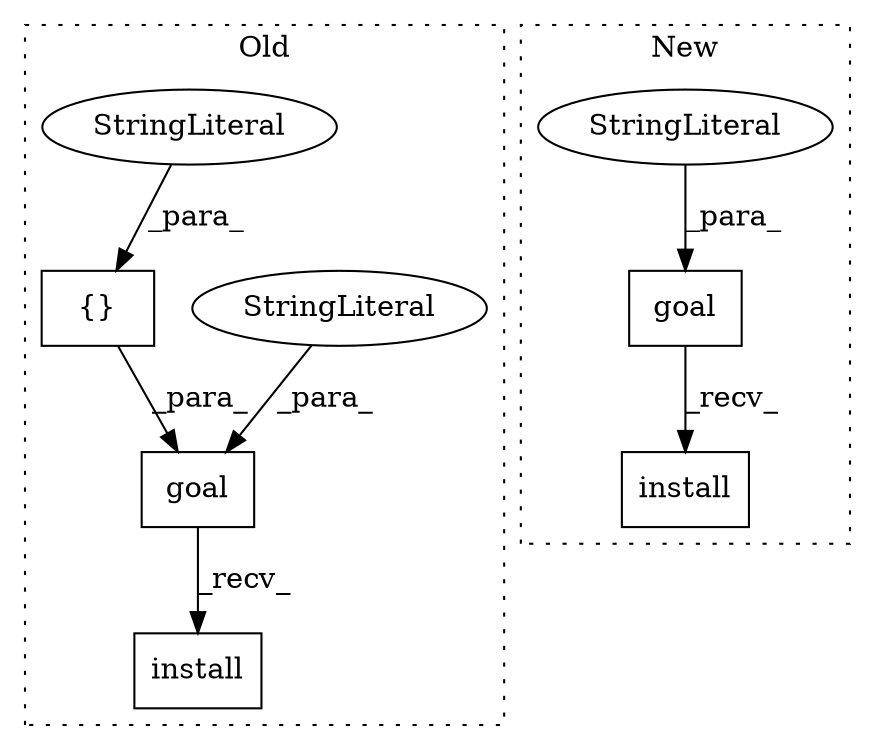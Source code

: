digraph G {
subgraph cluster0 {
1 [label="install" a="32" s="34526,34539" l="8,1" shape="box"];
3 [label="goal" a="32" s="34475,34524" l="5,1" shape="box"];
4 [label="StringLiteral" a="45" s="34480" l="7" shape="ellipse"];
7 [label="{}" a="4" s="34509,34523" l="1,1" shape="box"];
8 [label="StringLiteral" a="45" s="34510" l="13" shape="ellipse"];
label = "Old";
style="dotted";
}
subgraph cluster1 {
2 [label="goal" a="32" s="34023,34048" l="5,1" shape="box"];
5 [label="StringLiteral" a="45" s="34028" l="9" shape="ellipse"];
6 [label="install" a="32" s="34050,34063" l="8,1" shape="box"];
label = "New";
style="dotted";
}
2 -> 6 [label="_recv_"];
3 -> 1 [label="_recv_"];
4 -> 3 [label="_para_"];
5 -> 2 [label="_para_"];
7 -> 3 [label="_para_"];
8 -> 7 [label="_para_"];
}